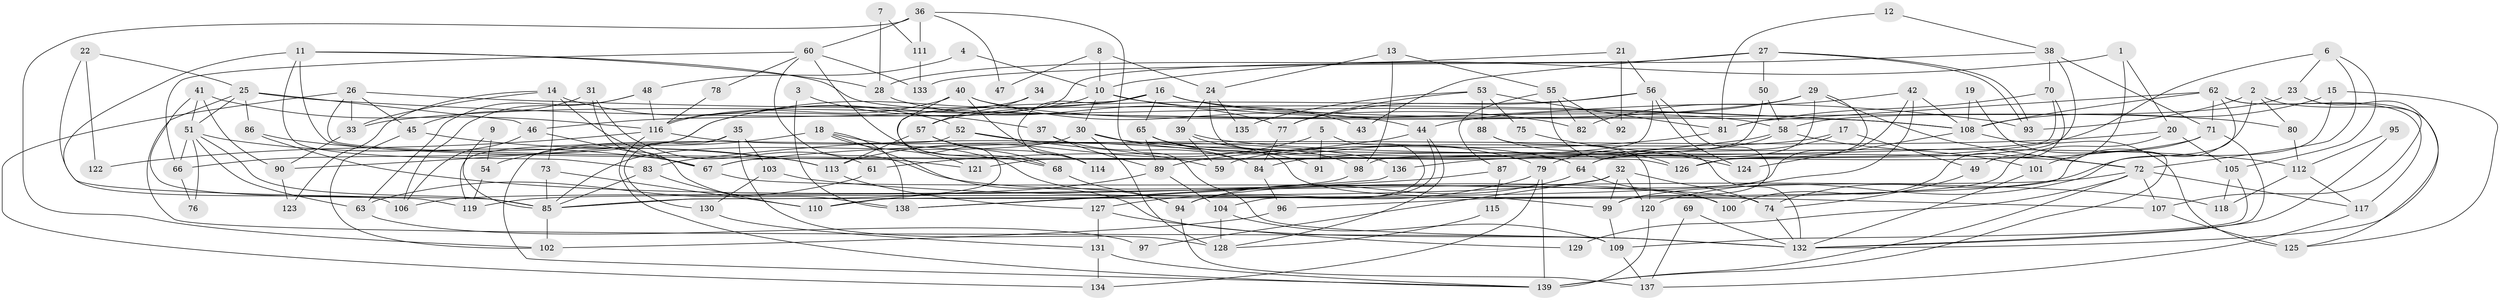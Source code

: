 // coarse degree distribution, {3: 0.19540229885057472, 6: 0.1839080459770115, 7: 0.09195402298850575, 5: 0.16091954022988506, 4: 0.11494252873563218, 2: 0.10344827586206896, 9: 0.05747126436781609, 8: 0.08045977011494253, 10: 0.011494252873563218}
// Generated by graph-tools (version 1.1) at 2025/41/03/06/25 10:41:56]
// undirected, 139 vertices, 278 edges
graph export_dot {
graph [start="1"]
  node [color=gray90,style=filled];
  1;
  2;
  3;
  4;
  5;
  6;
  7;
  8;
  9;
  10;
  11;
  12;
  13;
  14;
  15;
  16;
  17;
  18;
  19;
  20;
  21;
  22;
  23;
  24;
  25;
  26;
  27;
  28;
  29;
  30;
  31;
  32;
  33;
  34;
  35;
  36;
  37;
  38;
  39;
  40;
  41;
  42;
  43;
  44;
  45;
  46;
  47;
  48;
  49;
  50;
  51;
  52;
  53;
  54;
  55;
  56;
  57;
  58;
  59;
  60;
  61;
  62;
  63;
  64;
  65;
  66;
  67;
  68;
  69;
  70;
  71;
  72;
  73;
  74;
  75;
  76;
  77;
  78;
  79;
  80;
  81;
  82;
  83;
  84;
  85;
  86;
  87;
  88;
  89;
  90;
  91;
  92;
  93;
  94;
  95;
  96;
  97;
  98;
  99;
  100;
  101;
  102;
  103;
  104;
  105;
  106;
  107;
  108;
  109;
  110;
  111;
  112;
  113;
  114;
  115;
  116;
  117;
  118;
  119;
  120;
  121;
  122;
  123;
  124;
  125;
  126;
  127;
  128;
  129;
  130;
  131;
  132;
  133;
  134;
  135;
  136;
  137;
  138;
  139;
  1 -- 10;
  1 -- 20;
  1 -- 49;
  2 -- 107;
  2 -- 93;
  2 -- 80;
  2 -- 110;
  3 -- 37;
  3 -- 138;
  4 -- 48;
  4 -- 10;
  5 -- 94;
  5 -- 113;
  5 -- 91;
  6 -- 72;
  6 -- 105;
  6 -- 23;
  6 -- 84;
  7 -- 111;
  7 -- 28;
  8 -- 10;
  8 -- 24;
  8 -- 47;
  9 -- 54;
  9 -- 85;
  10 -- 90;
  10 -- 30;
  10 -- 43;
  10 -- 93;
  11 -- 83;
  11 -- 106;
  11 -- 28;
  11 -- 108;
  11 -- 121;
  12 -- 38;
  12 -- 81;
  13 -- 55;
  13 -- 98;
  13 -- 24;
  14 -- 73;
  14 -- 67;
  14 -- 33;
  14 -- 52;
  14 -- 123;
  15 -- 120;
  15 -- 108;
  15 -- 125;
  16 -- 85;
  16 -- 114;
  16 -- 65;
  16 -- 66;
  16 -- 80;
  16 -- 82;
  17 -- 49;
  17 -- 64;
  17 -- 59;
  18 -- 121;
  18 -- 132;
  18 -- 54;
  18 -- 94;
  18 -- 138;
  19 -- 108;
  19 -- 139;
  20 -- 96;
  20 -- 67;
  20 -- 105;
  21 -- 56;
  21 -- 28;
  21 -- 92;
  22 -- 25;
  22 -- 85;
  22 -- 122;
  23 -- 58;
  23 -- 132;
  24 -- 39;
  24 -- 64;
  24 -- 135;
  25 -- 109;
  25 -- 51;
  25 -- 46;
  25 -- 86;
  25 -- 108;
  26 -- 108;
  26 -- 45;
  26 -- 33;
  26 -- 126;
  26 -- 134;
  27 -- 116;
  27 -- 93;
  27 -- 93;
  27 -- 43;
  27 -- 50;
  28 -- 77;
  29 -- 33;
  29 -- 72;
  29 -- 44;
  29 -- 64;
  29 -- 126;
  30 -- 128;
  30 -- 112;
  30 -- 84;
  30 -- 85;
  31 -- 61;
  31 -- 138;
  31 -- 45;
  32 -- 99;
  32 -- 74;
  32 -- 97;
  32 -- 119;
  32 -- 120;
  33 -- 90;
  34 -- 46;
  34 -- 57;
  35 -- 128;
  35 -- 130;
  35 -- 103;
  35 -- 119;
  36 -- 102;
  36 -- 132;
  36 -- 47;
  36 -- 60;
  36 -- 111;
  37 -- 84;
  37 -- 89;
  38 -- 71;
  38 -- 126;
  38 -- 70;
  38 -- 133;
  39 -- 72;
  39 -- 59;
  39 -- 98;
  40 -- 116;
  40 -- 58;
  40 -- 44;
  40 -- 68;
  40 -- 114;
  41 -- 119;
  41 -- 51;
  41 -- 90;
  41 -- 116;
  42 -- 94;
  42 -- 108;
  42 -- 82;
  42 -- 85;
  44 -- 61;
  44 -- 104;
  44 -- 128;
  45 -- 113;
  45 -- 102;
  46 -- 67;
  46 -- 106;
  48 -- 106;
  48 -- 116;
  48 -- 63;
  49 -- 74;
  50 -- 58;
  50 -- 98;
  51 -- 66;
  51 -- 85;
  51 -- 63;
  51 -- 67;
  51 -- 76;
  52 -- 64;
  52 -- 59;
  52 -- 139;
  53 -- 77;
  53 -- 81;
  53 -- 75;
  53 -- 88;
  53 -- 135;
  54 -- 119;
  55 -- 132;
  55 -- 82;
  55 -- 87;
  55 -- 92;
  56 -- 67;
  56 -- 57;
  56 -- 77;
  56 -- 99;
  56 -- 124;
  57 -- 68;
  57 -- 113;
  57 -- 114;
  58 -- 83;
  58 -- 79;
  58 -- 101;
  60 -- 68;
  60 -- 66;
  60 -- 78;
  60 -- 100;
  60 -- 133;
  61 -- 63;
  62 -- 108;
  62 -- 125;
  62 -- 71;
  62 -- 74;
  62 -- 81;
  62 -- 117;
  63 -- 97;
  64 -- 94;
  64 -- 100;
  65 -- 99;
  65 -- 79;
  65 -- 89;
  65 -- 91;
  66 -- 76;
  67 -- 74;
  68 -- 94;
  69 -- 132;
  69 -- 137;
  70 -- 100;
  70 -- 81;
  70 -- 121;
  71 -- 101;
  71 -- 132;
  71 -- 136;
  72 -- 139;
  72 -- 117;
  72 -- 99;
  72 -- 107;
  72 -- 129;
  73 -- 110;
  73 -- 85;
  74 -- 132;
  75 -- 124;
  77 -- 84;
  78 -- 116;
  79 -- 139;
  79 -- 127;
  79 -- 134;
  80 -- 112;
  81 -- 89;
  83 -- 85;
  83 -- 110;
  84 -- 96;
  85 -- 102;
  86 -- 118;
  86 -- 113;
  87 -- 138;
  87 -- 115;
  88 -- 126;
  88 -- 120;
  89 -- 104;
  89 -- 110;
  90 -- 123;
  94 -- 137;
  95 -- 112;
  95 -- 132;
  96 -- 102;
  98 -- 106;
  99 -- 109;
  101 -- 132;
  103 -- 107;
  103 -- 130;
  104 -- 109;
  104 -- 128;
  105 -- 109;
  105 -- 118;
  107 -- 125;
  108 -- 124;
  108 -- 125;
  109 -- 137;
  111 -- 133;
  112 -- 117;
  112 -- 118;
  113 -- 127;
  115 -- 128;
  116 -- 139;
  116 -- 122;
  116 -- 136;
  117 -- 137;
  120 -- 139;
  127 -- 131;
  127 -- 129;
  130 -- 131;
  131 -- 134;
  131 -- 139;
  136 -- 138;
}
